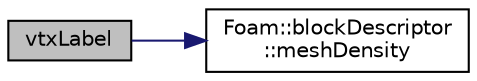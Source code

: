 digraph "vtxLabel"
{
  bgcolor="transparent";
  edge [fontname="Helvetica",fontsize="10",labelfontname="Helvetica",labelfontsize="10"];
  node [fontname="Helvetica",fontsize="10",shape=record];
  rankdir="LR";
  Node1 [label="vtxLabel",height=0.2,width=0.4,color="black", fillcolor="grey75", style="filled", fontcolor="black"];
  Node1 -> Node2 [color="midnightblue",fontsize="10",style="solid",fontname="Helvetica"];
  Node2 [label="Foam::blockDescriptor\l::meshDensity",height=0.2,width=0.4,color="black",URL="$a00140.html#a1293ba8e67c92d71c1b87beff6dd0ef8",tooltip="Return the mesh density (number of cells) in the i,j,k directions. "];
}
